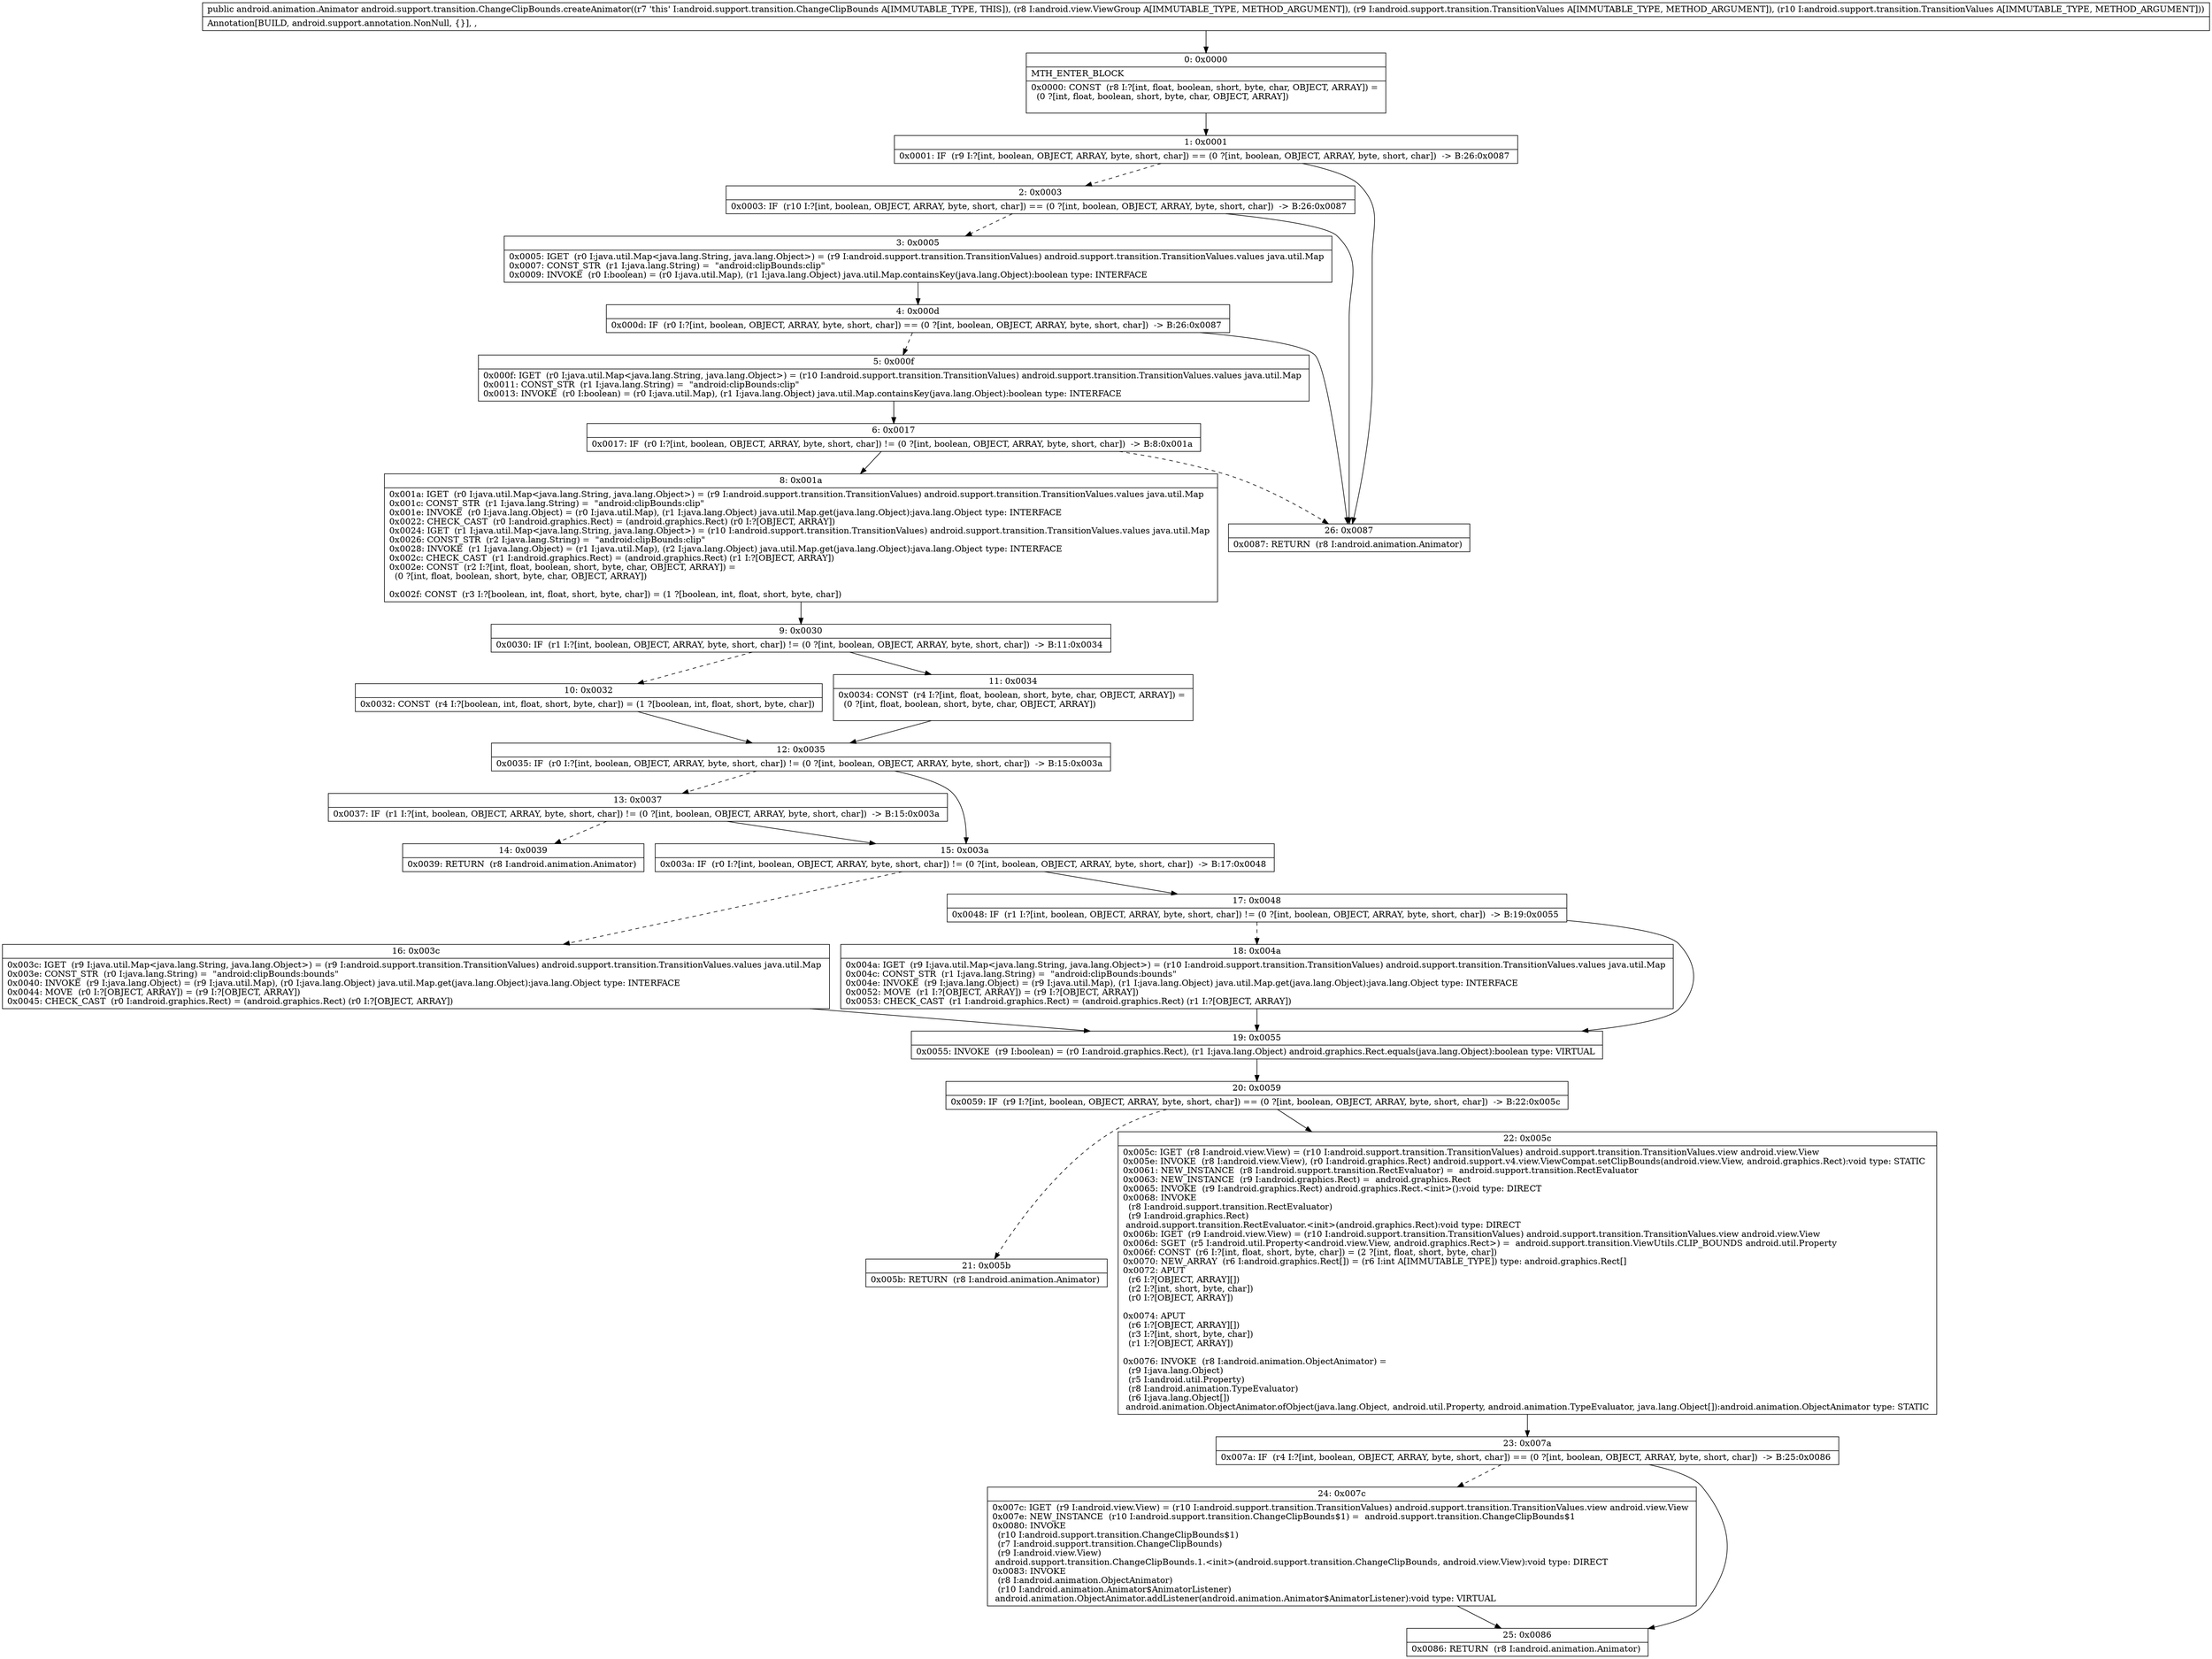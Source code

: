 digraph "CFG forandroid.support.transition.ChangeClipBounds.createAnimator(Landroid\/view\/ViewGroup;Landroid\/support\/transition\/TransitionValues;Landroid\/support\/transition\/TransitionValues;)Landroid\/animation\/Animator;" {
Node_0 [shape=record,label="{0\:\ 0x0000|MTH_ENTER_BLOCK\l|0x0000: CONST  (r8 I:?[int, float, boolean, short, byte, char, OBJECT, ARRAY]) = \l  (0 ?[int, float, boolean, short, byte, char, OBJECT, ARRAY])\l \l}"];
Node_1 [shape=record,label="{1\:\ 0x0001|0x0001: IF  (r9 I:?[int, boolean, OBJECT, ARRAY, byte, short, char]) == (0 ?[int, boolean, OBJECT, ARRAY, byte, short, char])  \-\> B:26:0x0087 \l}"];
Node_2 [shape=record,label="{2\:\ 0x0003|0x0003: IF  (r10 I:?[int, boolean, OBJECT, ARRAY, byte, short, char]) == (0 ?[int, boolean, OBJECT, ARRAY, byte, short, char])  \-\> B:26:0x0087 \l}"];
Node_3 [shape=record,label="{3\:\ 0x0005|0x0005: IGET  (r0 I:java.util.Map\<java.lang.String, java.lang.Object\>) = (r9 I:android.support.transition.TransitionValues) android.support.transition.TransitionValues.values java.util.Map \l0x0007: CONST_STR  (r1 I:java.lang.String) =  \"android:clipBounds:clip\" \l0x0009: INVOKE  (r0 I:boolean) = (r0 I:java.util.Map), (r1 I:java.lang.Object) java.util.Map.containsKey(java.lang.Object):boolean type: INTERFACE \l}"];
Node_4 [shape=record,label="{4\:\ 0x000d|0x000d: IF  (r0 I:?[int, boolean, OBJECT, ARRAY, byte, short, char]) == (0 ?[int, boolean, OBJECT, ARRAY, byte, short, char])  \-\> B:26:0x0087 \l}"];
Node_5 [shape=record,label="{5\:\ 0x000f|0x000f: IGET  (r0 I:java.util.Map\<java.lang.String, java.lang.Object\>) = (r10 I:android.support.transition.TransitionValues) android.support.transition.TransitionValues.values java.util.Map \l0x0011: CONST_STR  (r1 I:java.lang.String) =  \"android:clipBounds:clip\" \l0x0013: INVOKE  (r0 I:boolean) = (r0 I:java.util.Map), (r1 I:java.lang.Object) java.util.Map.containsKey(java.lang.Object):boolean type: INTERFACE \l}"];
Node_6 [shape=record,label="{6\:\ 0x0017|0x0017: IF  (r0 I:?[int, boolean, OBJECT, ARRAY, byte, short, char]) != (0 ?[int, boolean, OBJECT, ARRAY, byte, short, char])  \-\> B:8:0x001a \l}"];
Node_8 [shape=record,label="{8\:\ 0x001a|0x001a: IGET  (r0 I:java.util.Map\<java.lang.String, java.lang.Object\>) = (r9 I:android.support.transition.TransitionValues) android.support.transition.TransitionValues.values java.util.Map \l0x001c: CONST_STR  (r1 I:java.lang.String) =  \"android:clipBounds:clip\" \l0x001e: INVOKE  (r0 I:java.lang.Object) = (r0 I:java.util.Map), (r1 I:java.lang.Object) java.util.Map.get(java.lang.Object):java.lang.Object type: INTERFACE \l0x0022: CHECK_CAST  (r0 I:android.graphics.Rect) = (android.graphics.Rect) (r0 I:?[OBJECT, ARRAY]) \l0x0024: IGET  (r1 I:java.util.Map\<java.lang.String, java.lang.Object\>) = (r10 I:android.support.transition.TransitionValues) android.support.transition.TransitionValues.values java.util.Map \l0x0026: CONST_STR  (r2 I:java.lang.String) =  \"android:clipBounds:clip\" \l0x0028: INVOKE  (r1 I:java.lang.Object) = (r1 I:java.util.Map), (r2 I:java.lang.Object) java.util.Map.get(java.lang.Object):java.lang.Object type: INTERFACE \l0x002c: CHECK_CAST  (r1 I:android.graphics.Rect) = (android.graphics.Rect) (r1 I:?[OBJECT, ARRAY]) \l0x002e: CONST  (r2 I:?[int, float, boolean, short, byte, char, OBJECT, ARRAY]) = \l  (0 ?[int, float, boolean, short, byte, char, OBJECT, ARRAY])\l \l0x002f: CONST  (r3 I:?[boolean, int, float, short, byte, char]) = (1 ?[boolean, int, float, short, byte, char]) \l}"];
Node_9 [shape=record,label="{9\:\ 0x0030|0x0030: IF  (r1 I:?[int, boolean, OBJECT, ARRAY, byte, short, char]) != (0 ?[int, boolean, OBJECT, ARRAY, byte, short, char])  \-\> B:11:0x0034 \l}"];
Node_10 [shape=record,label="{10\:\ 0x0032|0x0032: CONST  (r4 I:?[boolean, int, float, short, byte, char]) = (1 ?[boolean, int, float, short, byte, char]) \l}"];
Node_11 [shape=record,label="{11\:\ 0x0034|0x0034: CONST  (r4 I:?[int, float, boolean, short, byte, char, OBJECT, ARRAY]) = \l  (0 ?[int, float, boolean, short, byte, char, OBJECT, ARRAY])\l \l}"];
Node_12 [shape=record,label="{12\:\ 0x0035|0x0035: IF  (r0 I:?[int, boolean, OBJECT, ARRAY, byte, short, char]) != (0 ?[int, boolean, OBJECT, ARRAY, byte, short, char])  \-\> B:15:0x003a \l}"];
Node_13 [shape=record,label="{13\:\ 0x0037|0x0037: IF  (r1 I:?[int, boolean, OBJECT, ARRAY, byte, short, char]) != (0 ?[int, boolean, OBJECT, ARRAY, byte, short, char])  \-\> B:15:0x003a \l}"];
Node_14 [shape=record,label="{14\:\ 0x0039|0x0039: RETURN  (r8 I:android.animation.Animator) \l}"];
Node_15 [shape=record,label="{15\:\ 0x003a|0x003a: IF  (r0 I:?[int, boolean, OBJECT, ARRAY, byte, short, char]) != (0 ?[int, boolean, OBJECT, ARRAY, byte, short, char])  \-\> B:17:0x0048 \l}"];
Node_16 [shape=record,label="{16\:\ 0x003c|0x003c: IGET  (r9 I:java.util.Map\<java.lang.String, java.lang.Object\>) = (r9 I:android.support.transition.TransitionValues) android.support.transition.TransitionValues.values java.util.Map \l0x003e: CONST_STR  (r0 I:java.lang.String) =  \"android:clipBounds:bounds\" \l0x0040: INVOKE  (r9 I:java.lang.Object) = (r9 I:java.util.Map), (r0 I:java.lang.Object) java.util.Map.get(java.lang.Object):java.lang.Object type: INTERFACE \l0x0044: MOVE  (r0 I:?[OBJECT, ARRAY]) = (r9 I:?[OBJECT, ARRAY]) \l0x0045: CHECK_CAST  (r0 I:android.graphics.Rect) = (android.graphics.Rect) (r0 I:?[OBJECT, ARRAY]) \l}"];
Node_17 [shape=record,label="{17\:\ 0x0048|0x0048: IF  (r1 I:?[int, boolean, OBJECT, ARRAY, byte, short, char]) != (0 ?[int, boolean, OBJECT, ARRAY, byte, short, char])  \-\> B:19:0x0055 \l}"];
Node_18 [shape=record,label="{18\:\ 0x004a|0x004a: IGET  (r9 I:java.util.Map\<java.lang.String, java.lang.Object\>) = (r10 I:android.support.transition.TransitionValues) android.support.transition.TransitionValues.values java.util.Map \l0x004c: CONST_STR  (r1 I:java.lang.String) =  \"android:clipBounds:bounds\" \l0x004e: INVOKE  (r9 I:java.lang.Object) = (r9 I:java.util.Map), (r1 I:java.lang.Object) java.util.Map.get(java.lang.Object):java.lang.Object type: INTERFACE \l0x0052: MOVE  (r1 I:?[OBJECT, ARRAY]) = (r9 I:?[OBJECT, ARRAY]) \l0x0053: CHECK_CAST  (r1 I:android.graphics.Rect) = (android.graphics.Rect) (r1 I:?[OBJECT, ARRAY]) \l}"];
Node_19 [shape=record,label="{19\:\ 0x0055|0x0055: INVOKE  (r9 I:boolean) = (r0 I:android.graphics.Rect), (r1 I:java.lang.Object) android.graphics.Rect.equals(java.lang.Object):boolean type: VIRTUAL \l}"];
Node_20 [shape=record,label="{20\:\ 0x0059|0x0059: IF  (r9 I:?[int, boolean, OBJECT, ARRAY, byte, short, char]) == (0 ?[int, boolean, OBJECT, ARRAY, byte, short, char])  \-\> B:22:0x005c \l}"];
Node_21 [shape=record,label="{21\:\ 0x005b|0x005b: RETURN  (r8 I:android.animation.Animator) \l}"];
Node_22 [shape=record,label="{22\:\ 0x005c|0x005c: IGET  (r8 I:android.view.View) = (r10 I:android.support.transition.TransitionValues) android.support.transition.TransitionValues.view android.view.View \l0x005e: INVOKE  (r8 I:android.view.View), (r0 I:android.graphics.Rect) android.support.v4.view.ViewCompat.setClipBounds(android.view.View, android.graphics.Rect):void type: STATIC \l0x0061: NEW_INSTANCE  (r8 I:android.support.transition.RectEvaluator) =  android.support.transition.RectEvaluator \l0x0063: NEW_INSTANCE  (r9 I:android.graphics.Rect) =  android.graphics.Rect \l0x0065: INVOKE  (r9 I:android.graphics.Rect) android.graphics.Rect.\<init\>():void type: DIRECT \l0x0068: INVOKE  \l  (r8 I:android.support.transition.RectEvaluator)\l  (r9 I:android.graphics.Rect)\l android.support.transition.RectEvaluator.\<init\>(android.graphics.Rect):void type: DIRECT \l0x006b: IGET  (r9 I:android.view.View) = (r10 I:android.support.transition.TransitionValues) android.support.transition.TransitionValues.view android.view.View \l0x006d: SGET  (r5 I:android.util.Property\<android.view.View, android.graphics.Rect\>) =  android.support.transition.ViewUtils.CLIP_BOUNDS android.util.Property \l0x006f: CONST  (r6 I:?[int, float, short, byte, char]) = (2 ?[int, float, short, byte, char]) \l0x0070: NEW_ARRAY  (r6 I:android.graphics.Rect[]) = (r6 I:int A[IMMUTABLE_TYPE]) type: android.graphics.Rect[] \l0x0072: APUT  \l  (r6 I:?[OBJECT, ARRAY][])\l  (r2 I:?[int, short, byte, char])\l  (r0 I:?[OBJECT, ARRAY])\l \l0x0074: APUT  \l  (r6 I:?[OBJECT, ARRAY][])\l  (r3 I:?[int, short, byte, char])\l  (r1 I:?[OBJECT, ARRAY])\l \l0x0076: INVOKE  (r8 I:android.animation.ObjectAnimator) = \l  (r9 I:java.lang.Object)\l  (r5 I:android.util.Property)\l  (r8 I:android.animation.TypeEvaluator)\l  (r6 I:java.lang.Object[])\l android.animation.ObjectAnimator.ofObject(java.lang.Object, android.util.Property, android.animation.TypeEvaluator, java.lang.Object[]):android.animation.ObjectAnimator type: STATIC \l}"];
Node_23 [shape=record,label="{23\:\ 0x007a|0x007a: IF  (r4 I:?[int, boolean, OBJECT, ARRAY, byte, short, char]) == (0 ?[int, boolean, OBJECT, ARRAY, byte, short, char])  \-\> B:25:0x0086 \l}"];
Node_24 [shape=record,label="{24\:\ 0x007c|0x007c: IGET  (r9 I:android.view.View) = (r10 I:android.support.transition.TransitionValues) android.support.transition.TransitionValues.view android.view.View \l0x007e: NEW_INSTANCE  (r10 I:android.support.transition.ChangeClipBounds$1) =  android.support.transition.ChangeClipBounds$1 \l0x0080: INVOKE  \l  (r10 I:android.support.transition.ChangeClipBounds$1)\l  (r7 I:android.support.transition.ChangeClipBounds)\l  (r9 I:android.view.View)\l android.support.transition.ChangeClipBounds.1.\<init\>(android.support.transition.ChangeClipBounds, android.view.View):void type: DIRECT \l0x0083: INVOKE  \l  (r8 I:android.animation.ObjectAnimator)\l  (r10 I:android.animation.Animator$AnimatorListener)\l android.animation.ObjectAnimator.addListener(android.animation.Animator$AnimatorListener):void type: VIRTUAL \l}"];
Node_25 [shape=record,label="{25\:\ 0x0086|0x0086: RETURN  (r8 I:android.animation.Animator) \l}"];
Node_26 [shape=record,label="{26\:\ 0x0087|0x0087: RETURN  (r8 I:android.animation.Animator) \l}"];
MethodNode[shape=record,label="{public android.animation.Animator android.support.transition.ChangeClipBounds.createAnimator((r7 'this' I:android.support.transition.ChangeClipBounds A[IMMUTABLE_TYPE, THIS]), (r8 I:android.view.ViewGroup A[IMMUTABLE_TYPE, METHOD_ARGUMENT]), (r9 I:android.support.transition.TransitionValues A[IMMUTABLE_TYPE, METHOD_ARGUMENT]), (r10 I:android.support.transition.TransitionValues A[IMMUTABLE_TYPE, METHOD_ARGUMENT]))  | Annotation[BUILD, android.support.annotation.NonNull, \{\}], , \l}"];
MethodNode -> Node_0;
Node_0 -> Node_1;
Node_1 -> Node_2[style=dashed];
Node_1 -> Node_26;
Node_2 -> Node_3[style=dashed];
Node_2 -> Node_26;
Node_3 -> Node_4;
Node_4 -> Node_5[style=dashed];
Node_4 -> Node_26;
Node_5 -> Node_6;
Node_6 -> Node_8;
Node_6 -> Node_26[style=dashed];
Node_8 -> Node_9;
Node_9 -> Node_10[style=dashed];
Node_9 -> Node_11;
Node_10 -> Node_12;
Node_11 -> Node_12;
Node_12 -> Node_13[style=dashed];
Node_12 -> Node_15;
Node_13 -> Node_14[style=dashed];
Node_13 -> Node_15;
Node_15 -> Node_16[style=dashed];
Node_15 -> Node_17;
Node_16 -> Node_19;
Node_17 -> Node_18[style=dashed];
Node_17 -> Node_19;
Node_18 -> Node_19;
Node_19 -> Node_20;
Node_20 -> Node_21[style=dashed];
Node_20 -> Node_22;
Node_22 -> Node_23;
Node_23 -> Node_24[style=dashed];
Node_23 -> Node_25;
Node_24 -> Node_25;
}

